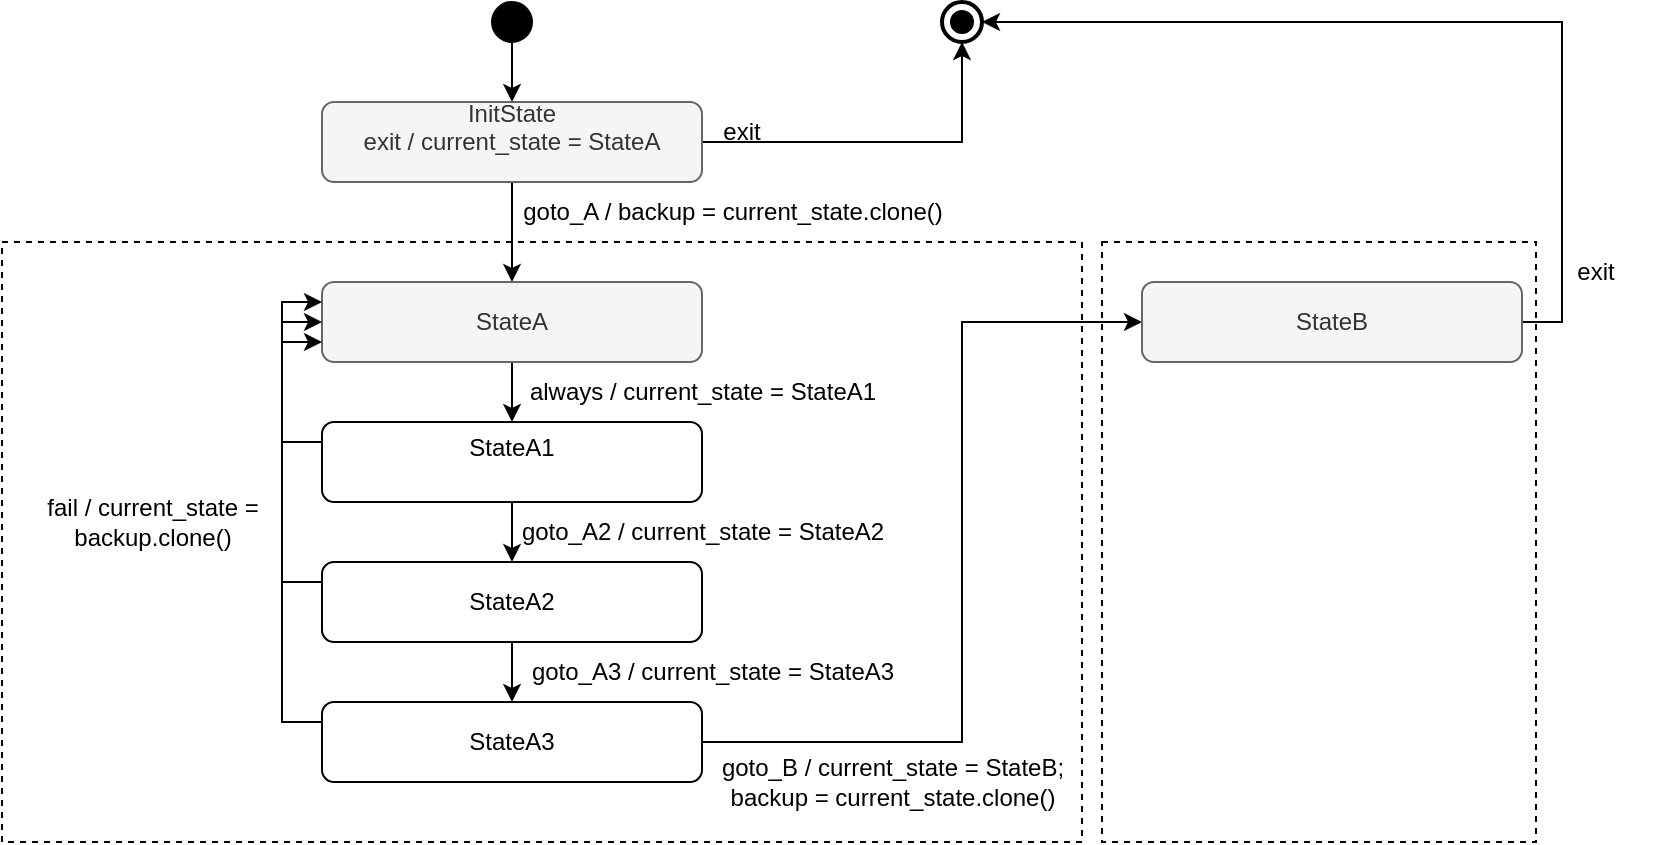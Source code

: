 <mxfile version="20.8.23" type="github">
  <diagram id="C5RBs43oDa-KdzZeNtuy" name="Page-1">
    <mxGraphModel dx="989" dy="548" grid="1" gridSize="10" guides="1" tooltips="1" connect="1" arrows="1" fold="1" page="1" pageScale="1" pageWidth="827" pageHeight="1169" math="0" shadow="0">
      <root>
        <mxCell id="WIyWlLk6GJQsqaUBKTNV-0" />
        <mxCell id="WIyWlLk6GJQsqaUBKTNV-1" parent="WIyWlLk6GJQsqaUBKTNV-0" />
        <mxCell id="W3cDg4ZiFDLBaahmUPJq-40" value="" style="rounded=0;whiteSpace=wrap;html=1;fillColor=none;dashed=1;" vertex="1" parent="WIyWlLk6GJQsqaUBKTNV-1">
          <mxGeometry y="130" width="540" height="300" as="geometry" />
        </mxCell>
        <mxCell id="W3cDg4ZiFDLBaahmUPJq-7" style="edgeStyle=orthogonalEdgeStyle;rounded=0;orthogonalLoop=1;jettySize=auto;html=1;exitX=0.5;exitY=1;exitDx=0;exitDy=0;entryX=0.5;entryY=0;entryDx=0;entryDy=0;" edge="1" parent="WIyWlLk6GJQsqaUBKTNV-1" source="WIyWlLk6GJQsqaUBKTNV-3" target="W3cDg4ZiFDLBaahmUPJq-1">
          <mxGeometry relative="1" as="geometry" />
        </mxCell>
        <mxCell id="W3cDg4ZiFDLBaahmUPJq-25" style="edgeStyle=orthogonalEdgeStyle;rounded=0;orthogonalLoop=1;jettySize=auto;html=1;exitX=1;exitY=0.5;exitDx=0;exitDy=0;entryX=0.5;entryY=1;entryDx=0;entryDy=0;entryPerimeter=0;" edge="1" parent="WIyWlLk6GJQsqaUBKTNV-1" source="WIyWlLk6GJQsqaUBKTNV-3" target="W3cDg4ZiFDLBaahmUPJq-24">
          <mxGeometry relative="1" as="geometry" />
        </mxCell>
        <mxCell id="WIyWlLk6GJQsqaUBKTNV-3" value="&lt;div&gt;InitState&lt;/div&gt;&lt;div&gt;exit / current_state = StateA&lt;br&gt;&lt;/div&gt;&lt;div&gt;&lt;br&gt;&lt;/div&gt;" style="rounded=1;whiteSpace=wrap;html=1;fontSize=12;glass=0;strokeWidth=1;shadow=0;fillColor=#f5f5f5;fontColor=#333333;strokeColor=#666666;" parent="WIyWlLk6GJQsqaUBKTNV-1" vertex="1">
          <mxGeometry x="160" y="60" width="190" height="40" as="geometry" />
        </mxCell>
        <mxCell id="W3cDg4ZiFDLBaahmUPJq-6" style="edgeStyle=orthogonalEdgeStyle;rounded=0;orthogonalLoop=1;jettySize=auto;html=1;exitX=0.5;exitY=1;exitDx=0;exitDy=0;" edge="1" parent="WIyWlLk6GJQsqaUBKTNV-1" source="W3cDg4ZiFDLBaahmUPJq-0" target="WIyWlLk6GJQsqaUBKTNV-3">
          <mxGeometry relative="1" as="geometry" />
        </mxCell>
        <mxCell id="W3cDg4ZiFDLBaahmUPJq-0" value="" style="ellipse;whiteSpace=wrap;html=1;fillColor=#000000;" vertex="1" parent="WIyWlLk6GJQsqaUBKTNV-1">
          <mxGeometry x="245" y="10" width="20" height="20" as="geometry" />
        </mxCell>
        <mxCell id="W3cDg4ZiFDLBaahmUPJq-8" style="edgeStyle=orthogonalEdgeStyle;rounded=0;orthogonalLoop=1;jettySize=auto;html=1;exitX=0.5;exitY=1;exitDx=0;exitDy=0;entryX=0.5;entryY=0;entryDx=0;entryDy=0;" edge="1" parent="WIyWlLk6GJQsqaUBKTNV-1" source="W3cDg4ZiFDLBaahmUPJq-1" target="W3cDg4ZiFDLBaahmUPJq-2">
          <mxGeometry relative="1" as="geometry" />
        </mxCell>
        <mxCell id="W3cDg4ZiFDLBaahmUPJq-1" value="&lt;div&gt;StateA &lt;br&gt;&lt;/div&gt;" style="rounded=1;whiteSpace=wrap;html=1;fontSize=12;glass=0;strokeWidth=1;shadow=0;fillColor=#f5f5f5;fontColor=#333333;strokeColor=#666666;" vertex="1" parent="WIyWlLk6GJQsqaUBKTNV-1">
          <mxGeometry x="160" y="150" width="190" height="40" as="geometry" />
        </mxCell>
        <mxCell id="W3cDg4ZiFDLBaahmUPJq-9" style="edgeStyle=orthogonalEdgeStyle;rounded=0;orthogonalLoop=1;jettySize=auto;html=1;exitX=0.5;exitY=1;exitDx=0;exitDy=0;entryX=0.5;entryY=0;entryDx=0;entryDy=0;" edge="1" parent="WIyWlLk6GJQsqaUBKTNV-1" source="W3cDg4ZiFDLBaahmUPJq-2" target="W3cDg4ZiFDLBaahmUPJq-3">
          <mxGeometry relative="1" as="geometry" />
        </mxCell>
        <mxCell id="W3cDg4ZiFDLBaahmUPJq-13" style="edgeStyle=orthogonalEdgeStyle;rounded=0;orthogonalLoop=1;jettySize=auto;html=1;exitX=0;exitY=0.25;exitDx=0;exitDy=0;entryX=0;entryY=0.75;entryDx=0;entryDy=0;" edge="1" parent="WIyWlLk6GJQsqaUBKTNV-1" source="W3cDg4ZiFDLBaahmUPJq-2" target="W3cDg4ZiFDLBaahmUPJq-1">
          <mxGeometry relative="1" as="geometry" />
        </mxCell>
        <mxCell id="W3cDg4ZiFDLBaahmUPJq-2" value="&lt;div&gt;StateA1&lt;/div&gt;&lt;div&gt;&lt;br&gt;&lt;/div&gt;" style="rounded=1;whiteSpace=wrap;html=1;fontSize=12;glass=0;strokeWidth=1;shadow=0;" vertex="1" parent="WIyWlLk6GJQsqaUBKTNV-1">
          <mxGeometry x="160" y="220" width="190" height="40" as="geometry" />
        </mxCell>
        <mxCell id="W3cDg4ZiFDLBaahmUPJq-10" style="edgeStyle=orthogonalEdgeStyle;rounded=0;orthogonalLoop=1;jettySize=auto;html=1;exitX=0.5;exitY=1;exitDx=0;exitDy=0;" edge="1" parent="WIyWlLk6GJQsqaUBKTNV-1" source="W3cDg4ZiFDLBaahmUPJq-3" target="W3cDg4ZiFDLBaahmUPJq-4">
          <mxGeometry relative="1" as="geometry" />
        </mxCell>
        <mxCell id="W3cDg4ZiFDLBaahmUPJq-14" style="edgeStyle=orthogonalEdgeStyle;rounded=0;orthogonalLoop=1;jettySize=auto;html=1;exitX=0;exitY=0.25;exitDx=0;exitDy=0;entryX=0;entryY=0.5;entryDx=0;entryDy=0;" edge="1" parent="WIyWlLk6GJQsqaUBKTNV-1" source="W3cDg4ZiFDLBaahmUPJq-3" target="W3cDg4ZiFDLBaahmUPJq-1">
          <mxGeometry relative="1" as="geometry" />
        </mxCell>
        <mxCell id="W3cDg4ZiFDLBaahmUPJq-3" value="StateA2" style="rounded=1;whiteSpace=wrap;html=1;fontSize=12;glass=0;strokeWidth=1;shadow=0;" vertex="1" parent="WIyWlLk6GJQsqaUBKTNV-1">
          <mxGeometry x="160" y="290" width="190" height="40" as="geometry" />
        </mxCell>
        <mxCell id="W3cDg4ZiFDLBaahmUPJq-11" style="edgeStyle=orthogonalEdgeStyle;rounded=0;orthogonalLoop=1;jettySize=auto;html=1;exitX=1;exitY=0.5;exitDx=0;exitDy=0;entryX=0;entryY=0.5;entryDx=0;entryDy=0;" edge="1" parent="WIyWlLk6GJQsqaUBKTNV-1" source="W3cDg4ZiFDLBaahmUPJq-4" target="W3cDg4ZiFDLBaahmUPJq-5">
          <mxGeometry relative="1" as="geometry">
            <Array as="points">
              <mxPoint x="480" y="380" />
              <mxPoint x="480" y="170" />
            </Array>
          </mxGeometry>
        </mxCell>
        <mxCell id="W3cDg4ZiFDLBaahmUPJq-15" style="edgeStyle=orthogonalEdgeStyle;rounded=0;orthogonalLoop=1;jettySize=auto;html=1;exitX=0;exitY=0.25;exitDx=0;exitDy=0;entryX=0;entryY=0.25;entryDx=0;entryDy=0;" edge="1" parent="WIyWlLk6GJQsqaUBKTNV-1" source="W3cDg4ZiFDLBaahmUPJq-4" target="W3cDg4ZiFDLBaahmUPJq-1">
          <mxGeometry relative="1" as="geometry" />
        </mxCell>
        <mxCell id="W3cDg4ZiFDLBaahmUPJq-4" value="StateA3" style="rounded=1;whiteSpace=wrap;html=1;fontSize=12;glass=0;strokeWidth=1;shadow=0;" vertex="1" parent="WIyWlLk6GJQsqaUBKTNV-1">
          <mxGeometry x="160" y="360" width="190" height="40" as="geometry" />
        </mxCell>
        <mxCell id="W3cDg4ZiFDLBaahmUPJq-37" style="edgeStyle=orthogonalEdgeStyle;rounded=0;orthogonalLoop=1;jettySize=auto;html=1;exitX=1;exitY=0.5;exitDx=0;exitDy=0;entryX=1;entryY=0.5;entryDx=0;entryDy=0;entryPerimeter=0;" edge="1" parent="WIyWlLk6GJQsqaUBKTNV-1" source="W3cDg4ZiFDLBaahmUPJq-5" target="W3cDg4ZiFDLBaahmUPJq-24">
          <mxGeometry relative="1" as="geometry" />
        </mxCell>
        <mxCell id="W3cDg4ZiFDLBaahmUPJq-5" value="StateB" style="rounded=1;whiteSpace=wrap;html=1;fontSize=12;glass=0;strokeWidth=1;shadow=0;fillColor=#f5f5f5;fontColor=#333333;strokeColor=#666666;" vertex="1" parent="WIyWlLk6GJQsqaUBKTNV-1">
          <mxGeometry x="570" y="150" width="190" height="40" as="geometry" />
        </mxCell>
        <mxCell id="W3cDg4ZiFDLBaahmUPJq-17" value="goto_A / backup = current_state.clone()" style="text;html=1;align=center;verticalAlign=middle;resizable=0;points=[];autosize=1;strokeColor=none;fillColor=none;" vertex="1" parent="WIyWlLk6GJQsqaUBKTNV-1">
          <mxGeometry x="250" y="100" width="230" height="30" as="geometry" />
        </mxCell>
        <mxCell id="W3cDg4ZiFDLBaahmUPJq-22" value="&lt;div&gt;fail / current_state = &lt;br&gt;&lt;/div&gt;&lt;div&gt;backup.clone()&lt;/div&gt;" style="text;html=1;align=center;verticalAlign=middle;resizable=0;points=[];autosize=1;strokeColor=none;fillColor=none;" vertex="1" parent="WIyWlLk6GJQsqaUBKTNV-1">
          <mxGeometry x="10" y="250" width="130" height="40" as="geometry" />
        </mxCell>
        <mxCell id="W3cDg4ZiFDLBaahmUPJq-23" value="" style="strokeWidth=2;html=1;shape=mxgraph.flowchart.start_2;whiteSpace=wrap;fillColor=#000000;" vertex="1" parent="WIyWlLk6GJQsqaUBKTNV-1">
          <mxGeometry x="475" y="15" width="10" height="10" as="geometry" />
        </mxCell>
        <mxCell id="W3cDg4ZiFDLBaahmUPJq-24" value="" style="strokeWidth=2;html=1;shape=mxgraph.flowchart.start_2;whiteSpace=wrap;fillColor=none;" vertex="1" parent="WIyWlLk6GJQsqaUBKTNV-1">
          <mxGeometry x="470" y="10" width="20" height="20" as="geometry" />
        </mxCell>
        <mxCell id="W3cDg4ZiFDLBaahmUPJq-28" value="exit" style="text;html=1;strokeColor=none;fillColor=none;align=center;verticalAlign=middle;whiteSpace=wrap;rounded=0;" vertex="1" parent="WIyWlLk6GJQsqaUBKTNV-1">
          <mxGeometry x="340" y="60" width="60" height="30" as="geometry" />
        </mxCell>
        <mxCell id="W3cDg4ZiFDLBaahmUPJq-29" value="always / current_state = StateA1" style="text;html=1;align=center;verticalAlign=middle;resizable=0;points=[];autosize=1;strokeColor=none;fillColor=none;" vertex="1" parent="WIyWlLk6GJQsqaUBKTNV-1">
          <mxGeometry x="250" y="190" width="200" height="30" as="geometry" />
        </mxCell>
        <mxCell id="W3cDg4ZiFDLBaahmUPJq-30" value="goto_A2 / current_state = StateA2" style="text;html=1;align=center;verticalAlign=middle;resizable=0;points=[];autosize=1;strokeColor=none;fillColor=none;" vertex="1" parent="WIyWlLk6GJQsqaUBKTNV-1">
          <mxGeometry x="250" y="260" width="200" height="30" as="geometry" />
        </mxCell>
        <mxCell id="W3cDg4ZiFDLBaahmUPJq-33" value="goto_A3 / current_state = StateA3" style="text;html=1;align=center;verticalAlign=middle;resizable=0;points=[];autosize=1;strokeColor=none;fillColor=none;" vertex="1" parent="WIyWlLk6GJQsqaUBKTNV-1">
          <mxGeometry x="255" y="330" width="200" height="30" as="geometry" />
        </mxCell>
        <mxCell id="W3cDg4ZiFDLBaahmUPJq-36" value="&lt;div&gt;goto_B / current_state = StateB;&lt;/div&gt;&lt;div&gt;backup = current_state.clone()&lt;br&gt; &lt;/div&gt;" style="text;html=1;align=center;verticalAlign=middle;resizable=0;points=[];autosize=1;strokeColor=none;fillColor=none;" vertex="1" parent="WIyWlLk6GJQsqaUBKTNV-1">
          <mxGeometry x="350" y="380" width="190" height="40" as="geometry" />
        </mxCell>
        <mxCell id="W3cDg4ZiFDLBaahmUPJq-39" value="exit" style="text;html=1;strokeColor=none;fillColor=none;align=center;verticalAlign=middle;whiteSpace=wrap;rounded=0;" vertex="1" parent="WIyWlLk6GJQsqaUBKTNV-1">
          <mxGeometry x="767" y="130" width="60" height="30" as="geometry" />
        </mxCell>
        <mxCell id="W3cDg4ZiFDLBaahmUPJq-42" value="" style="rounded=0;whiteSpace=wrap;html=1;fillColor=none;dashed=1;" vertex="1" parent="WIyWlLk6GJQsqaUBKTNV-1">
          <mxGeometry x="550" y="130" width="217" height="300" as="geometry" />
        </mxCell>
      </root>
    </mxGraphModel>
  </diagram>
</mxfile>
